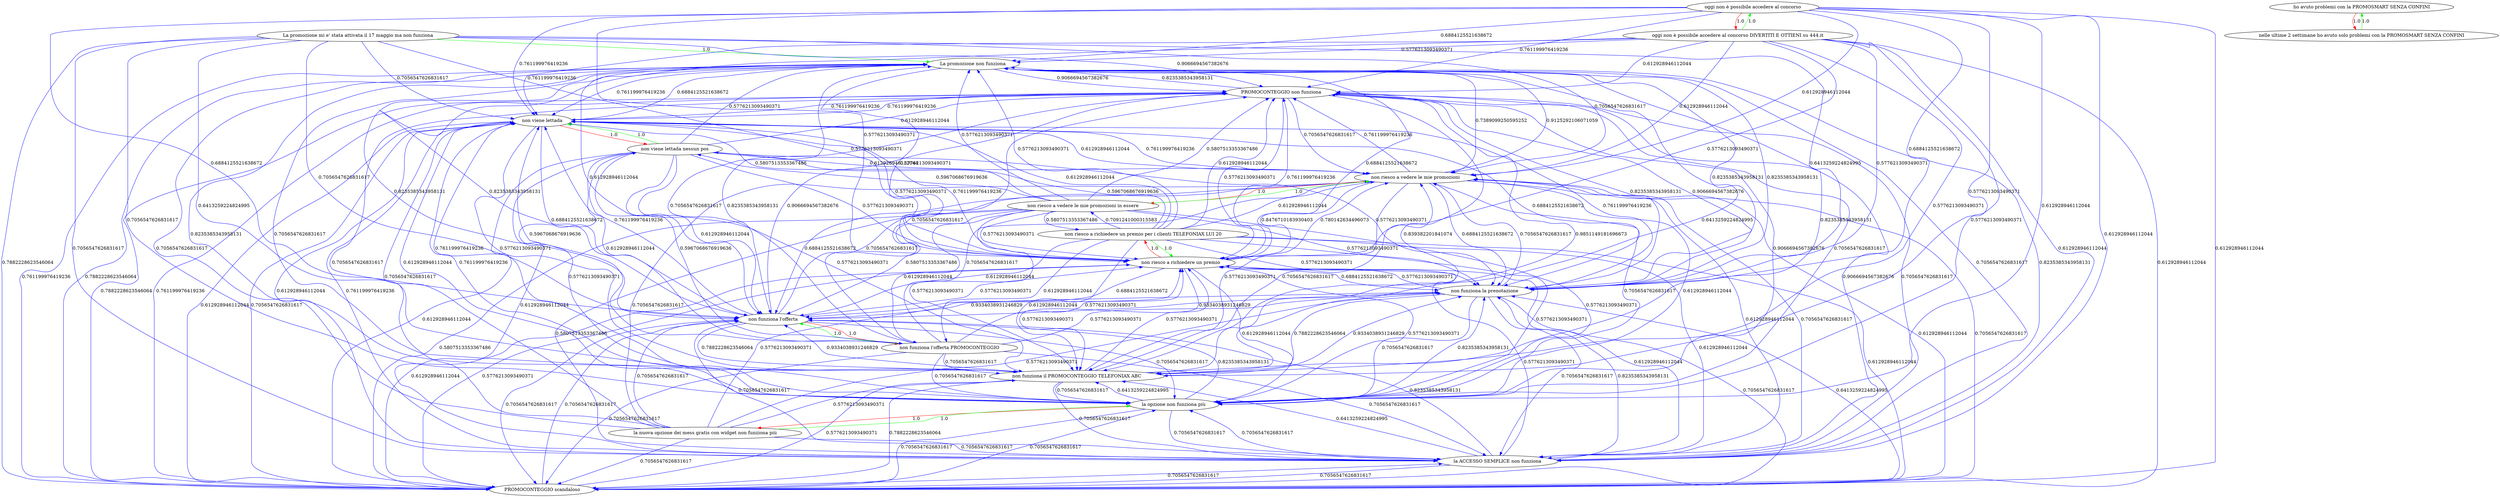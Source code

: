 digraph rawGraph {
"La promozione non funziona";"La promozione mi e' stata attivata il 17 maggio ma non funziona";"PROMOCONTEGGIO non funziona";"PROMOCONTEGGIO scandaloso";"la ACCESSO SEMPLICE non funziona";"la opzione non funziona più";"la nuova opzione dei mess gratis con widget non funziona più";"ho avuto problemi con la PROMOSMART SENZA CONFINI";"nelle ultime 2 settimane ho avuto solo problemi con la PROMOSMART SENZA CONFINI";"non funziona il PROMOCONTEGGIO TELEFONIAX ABC";"non funziona l'offerta";"non funziona l'offerta PROMOCONTEGGIO";"non funziona la prenotazione";"non riesco a richiedere un premio";"non riesco a richiedere un premio per i clienti TELEFONIAX LUI 20";"non riesco a vedere le mie promozioni";"non riesco a vedere le mie promozioni in essere";"non viene lettada";"non viene lettada nessun pos";"oggi non è possibile accedere al concorso";"oggi non è possibile accedere al concorso DIVERTITI E OTTIENI su 444.it";"La promozione mi e' stata attivata il 17 maggio ma non funziona" -> "La promozione non funziona" [label=1.0] [color=green]
"PROMOCONTEGGIO non funziona" -> "La promozione non funziona" [label=0.8235385343958131] [color=blue]
"La promozione non funziona" -> "PROMOCONTEGGIO non funziona" [label=0.9066694567382676] [color=blue]
"La promozione mi e' stata attivata il 17 maggio ma non funziona" -> "PROMOCONTEGGIO non funziona" [label=0.9066694567382676] [color=blue]
"PROMOCONTEGGIO scandaloso" -> "PROMOCONTEGGIO non funziona" [label=0.761199976419236] [color=blue]
"PROMOCONTEGGIO non funziona" -> "PROMOCONTEGGIO scandaloso" [label=0.7882228623546064] [color=blue]
"La promozione non funziona" -> "PROMOCONTEGGIO scandaloso" [label=0.7882228623546064] [color=blue]
"La promozione mi e' stata attivata il 17 maggio ma non funziona" -> "PROMOCONTEGGIO scandaloso" [label=0.7882228623546064] [color=blue]
"PROMOCONTEGGIO scandaloso" -> "La promozione non funziona" [label=0.761199976419236] [color=blue]
"la ACCESSO SEMPLICE non funziona" -> "PROMOCONTEGGIO non funziona" [label=0.9066694567382676] [color=blue]
"PROMOCONTEGGIO non funziona" -> "la ACCESSO SEMPLICE non funziona" [label=0.7056547626831617] [color=blue]
"La promozione non funziona" -> "la ACCESSO SEMPLICE non funziona" [label=0.7056547626831617] [color=blue]
"la ACCESSO SEMPLICE non funziona" -> "La promozione non funziona" [label=0.8235385343958131] [color=blue]
"La promozione mi e' stata attivata il 17 maggio ma non funziona" -> "la ACCESSO SEMPLICE non funziona" [label=0.7056547626831617] [color=blue]
"PROMOCONTEGGIO scandaloso" -> "la ACCESSO SEMPLICE non funziona" [label=0.7056547626831617] [color=blue]
"la ACCESSO SEMPLICE non funziona" -> "PROMOCONTEGGIO scandaloso" [label=0.7056547626831617] [color=blue]
"la nuova opzione dei mess gratis con widget non funziona più" -> "la opzione non funziona più" [label=1.0] [color=green]
"la opzione non funziona più" -> "la nuova opzione dei mess gratis con widget non funziona più" [label=1.0] [color=red]
"la ACCESSO SEMPLICE non funziona" -> "la opzione non funziona più" [label=0.7056547626831617] [color=blue]
"la opzione non funziona più" -> "la ACCESSO SEMPLICE non funziona" [label=0.7056547626831617] [color=blue]
"la opzione non funziona più" -> "PROMOCONTEGGIO non funziona" [label=0.9066694567382676] [color=blue]
"PROMOCONTEGGIO non funziona" -> "la opzione non funziona più" [label=0.7056547626831617] [color=blue]
"la opzione non funziona più" -> "La promozione non funziona" [label=0.8235385343958131] [color=blue]
"La promozione non funziona" -> "la opzione non funziona più" [label=0.7056547626831617] [color=blue]
"La promozione mi e' stata attivata il 17 maggio ma non funziona" -> "la opzione non funziona più" [label=0.7056547626831617] [color=blue]
"PROMOCONTEGGIO scandaloso" -> "la opzione non funziona più" [label=0.7056547626831617] [color=blue]
"la opzione non funziona più" -> "PROMOCONTEGGIO scandaloso" [label=0.7056547626831617] [color=blue]
"la nuova opzione dei mess gratis con widget non funziona più" -> "la ACCESSO SEMPLICE non funziona" [label=0.7056547626831617] [color=blue]
"la nuova opzione dei mess gratis con widget non funziona più" -> "PROMOCONTEGGIO scandaloso" [label=0.7056547626831617] [color=blue]
"la nuova opzione dei mess gratis con widget non funziona più" -> "PROMOCONTEGGIO non funziona" [label=0.7056547626831617] [color=blue]
"la nuova opzione dei mess gratis con widget non funziona più" -> "La promozione non funziona" [label=0.7056547626831617] [color=blue]
"nelle ultime 2 settimane ho avuto solo problemi con la PROMOSMART SENZA CONFINI" -> "ho avuto problemi con la PROMOSMART SENZA CONFINI" [label=1.0] [color=green]
"ho avuto problemi con la PROMOSMART SENZA CONFINI" -> "nelle ultime 2 settimane ho avuto solo problemi con la PROMOSMART SENZA CONFINI" [label=1.0] [color=red]
"la ACCESSO SEMPLICE non funziona" -> "non funziona il PROMOCONTEGGIO TELEFONIAX ABC" [label=0.6413259224824995] [color=blue]
"non funziona il PROMOCONTEGGIO TELEFONIAX ABC" -> "la ACCESSO SEMPLICE non funziona" [label=0.7056547626831617] [color=blue]
"PROMOCONTEGGIO scandaloso" -> "non funziona il PROMOCONTEGGIO TELEFONIAX ABC" [label=0.5776213093490371] [color=blue]
"non funziona il PROMOCONTEGGIO TELEFONIAX ABC" -> "PROMOCONTEGGIO scandaloso" [label=0.7882228623546064] [color=blue]
"non funziona il PROMOCONTEGGIO TELEFONIAX ABC" -> "PROMOCONTEGGIO non funziona" [label=0.9851149181696673] [color=blue]
"PROMOCONTEGGIO non funziona" -> "non funziona il PROMOCONTEGGIO TELEFONIAX ABC" [label=0.839382201841074] [color=blue]
"la opzione non funziona più" -> "non funziona il PROMOCONTEGGIO TELEFONIAX ABC" [label=0.6413259224824995] [color=blue]
"non funziona il PROMOCONTEGGIO TELEFONIAX ABC" -> "la opzione non funziona più" [label=0.7056547626831617] [color=blue]
"non funziona il PROMOCONTEGGIO TELEFONIAX ABC" -> "La promozione non funziona" [label=0.8235385343958131] [color=blue]
"La promozione non funziona" -> "non funziona il PROMOCONTEGGIO TELEFONIAX ABC" [label=0.6413259224824995] [color=blue]
"La promozione mi e' stata attivata il 17 maggio ma non funziona" -> "non funziona il PROMOCONTEGGIO TELEFONIAX ABC" [label=0.6413259224824995] [color=blue]
"la nuova opzione dei mess gratis con widget non funziona più" -> "non funziona il PROMOCONTEGGIO TELEFONIAX ABC" [label=0.5776213093490371] [color=blue]
"non funziona l'offerta PROMOCONTEGGIO" -> "non funziona l'offerta" [label=1.0] [color=green]
"non funziona l'offerta" -> "non funziona l'offerta PROMOCONTEGGIO" [label=1.0] [color=red]
"la ACCESSO SEMPLICE non funziona" -> "non funziona l'offerta" [label=0.8235385343958131] [color=blue]
"non funziona l'offerta" -> "la ACCESSO SEMPLICE non funziona" [label=0.7056547626831617] [color=blue]
"non funziona l'offerta" -> "PROMOCONTEGGIO non funziona" [label=0.9066694567382676] [color=blue]
"PROMOCONTEGGIO non funziona" -> "non funziona l'offerta" [label=0.8235385343958131] [color=blue]
"non funziona l'offerta" -> "non funziona il PROMOCONTEGGIO TELEFONIAX ABC" [label=0.7882228623546064] [color=blue]
"non funziona il PROMOCONTEGGIO TELEFONIAX ABC" -> "non funziona l'offerta" [label=0.9334038931246829] [color=blue]
"la opzione non funziona più" -> "non funziona l'offerta" [label=0.8235385343958131] [color=blue]
"non funziona l'offerta" -> "la opzione non funziona più" [label=0.7056547626831617] [color=blue]
"La promozione non funziona" -> "non funziona l'offerta" [label=0.8235385343958131] [color=blue]
"non funziona l'offerta" -> "La promozione non funziona" [label=0.8235385343958131] [color=blue]
"La promozione mi e' stata attivata il 17 maggio ma non funziona" -> "non funziona l'offerta" [label=0.7056547626831617] [color=blue]
"PROMOCONTEGGIO scandaloso" -> "non funziona l'offerta" [label=0.7056547626831617] [color=blue]
"la nuova opzione dei mess gratis con widget non funziona più" -> "non funziona l'offerta" [label=0.7056547626831617] [color=blue]
"non funziona l'offerta" -> "PROMOCONTEGGIO scandaloso" [label=0.7056547626831617] [color=blue]
"non funziona l'offerta PROMOCONTEGGIO" -> "la ACCESSO SEMPLICE non funziona" [label=0.7056547626831617] [color=blue]
"non funziona l'offerta PROMOCONTEGGIO" -> "PROMOCONTEGGIO scandaloso" [label=0.7056547626831617] [color=blue]
"non funziona l'offerta PROMOCONTEGGIO" -> "PROMOCONTEGGIO non funziona" [label=0.7056547626831617] [color=blue]
"non funziona l'offerta PROMOCONTEGGIO" -> "non funziona il PROMOCONTEGGIO TELEFONIAX ABC" [label=0.7056547626831617] [color=blue]
"non funziona l'offerta PROMOCONTEGGIO" -> "la opzione non funziona più" [label=0.7056547626831617] [color=blue]
"non funziona l'offerta PROMOCONTEGGIO" -> "La promozione non funziona" [label=0.7056547626831617] [color=blue]
"la ACCESSO SEMPLICE non funziona" -> "non funziona la prenotazione" [label=0.8235385343958131] [color=blue]
"non funziona la prenotazione" -> "la ACCESSO SEMPLICE non funziona" [label=0.7056547626831617] [color=blue]
"non funziona l'offerta" -> "non funziona la prenotazione" [label=0.9334038931246829] [color=blue]
"non funziona la prenotazione" -> "non funziona l'offerta" [label=0.9334038931246829] [color=blue]
"non funziona la prenotazione" -> "PROMOCONTEGGIO non funziona" [label=0.9066694567382676] [color=blue]
"PROMOCONTEGGIO non funziona" -> "non funziona la prenotazione" [label=0.8235385343958131] [color=blue]
"non funziona la prenotazione" -> "non funziona il PROMOCONTEGGIO TELEFONIAX ABC" [label=0.7882228623546064] [color=blue]
"non funziona il PROMOCONTEGGIO TELEFONIAX ABC" -> "non funziona la prenotazione" [label=0.9334038931246829] [color=blue]
"non funziona la prenotazione" -> "la opzione non funziona più" [label=0.7056547626831617] [color=blue]
"la opzione non funziona più" -> "non funziona la prenotazione" [label=0.8235385343958131] [color=blue]
"non funziona la prenotazione" -> "La promozione non funziona" [label=0.8235385343958131] [color=blue]
"La promozione non funziona" -> "non funziona la prenotazione" [label=0.8235385343958131] [color=blue]
"La promozione mi e' stata attivata il 17 maggio ma non funziona" -> "non funziona la prenotazione" [label=0.6413259224824995] [color=blue]
"PROMOCONTEGGIO scandaloso" -> "non funziona la prenotazione" [label=0.6413259224824995] [color=blue]
"la nuova opzione dei mess gratis con widget non funziona più" -> "non funziona la prenotazione" [label=0.5776213093490371] [color=blue]
"non funziona l'offerta PROMOCONTEGGIO" -> "non funziona la prenotazione" [label=0.5776213093490371] [color=blue]
"non funziona la prenotazione" -> "PROMOCONTEGGIO scandaloso" [label=0.7056547626831617] [color=blue]
"non riesco a richiedere un premio per i clienti TELEFONIAX LUI 20" -> "non riesco a richiedere un premio" [label=1.0] [color=green]
"non riesco a richiedere un premio" -> "non riesco a richiedere un premio per i clienti TELEFONIAX LUI 20" [label=1.0] [color=red]
"non riesco a richiedere un premio" -> "la ACCESSO SEMPLICE non funziona" [label=0.612928946112044] [color=blue]
"la ACCESSO SEMPLICE non funziona" -> "non riesco a richiedere un premio" [label=0.5776213093490371] [color=blue]
"non riesco a richiedere un premio" -> "non funziona l'offerta" [label=0.6884125521638672] [color=blue]
"non funziona l'offerta" -> "non riesco a richiedere un premio" [label=0.5776213093490371] [color=blue]
"non riesco a richiedere un premio per i clienti TELEFONIAX LUI 20" -> "non funziona l'offerta PROMOCONTEGGIO" [label=0.612928946112044] [color=blue]
"non riesco a richiedere un premio" -> "PROMOCONTEGGIO non funziona" [label=0.761199976419236] [color=blue]
"PROMOCONTEGGIO non funziona" -> "non riesco a richiedere un premio" [label=0.5776213093490371] [color=blue]
"non funziona il PROMOCONTEGGIO TELEFONIAX ABC" -> "non riesco a richiedere un premio" [label=0.5776213093490371] [color=blue]
"non riesco a richiedere un premio" -> "non funziona il PROMOCONTEGGIO TELEFONIAX ABC" [label=0.5776213093490371] [color=blue]
"non funziona la prenotazione" -> "non riesco a richiedere un premio" [label=0.5776213093490371] [color=blue]
"non riesco a richiedere un premio" -> "non funziona la prenotazione" [label=0.6884125521638672] [color=blue]
"non riesco a richiedere un premio" -> "la opzione non funziona più" [label=0.612928946112044] [color=blue]
"la opzione non funziona più" -> "non riesco a richiedere un premio" [label=0.5776213093490371] [color=blue]
"non riesco a richiedere un premio" -> "La promozione non funziona" [label=0.6884125521638672] [color=blue]
"La promozione non funziona" -> "non riesco a richiedere un premio" [label=0.5776213093490371] [color=blue]
"La promozione mi e' stata attivata il 17 maggio ma non funziona" -> "non riesco a richiedere un premio" [label=0.5776213093490371] [color=blue]
"PROMOCONTEGGIO scandaloso" -> "non riesco a richiedere un premio" [label=0.5776213093490371] [color=blue]
"la nuova opzione dei mess gratis con widget non funziona più" -> "non riesco a richiedere un premio" [label=0.5776213093490371] [color=blue]
"non funziona l'offerta PROMOCONTEGGIO" -> "non riesco a richiedere un premio" [label=0.5776213093490371] [color=blue]
"non riesco a richiedere un premio" -> "PROMOCONTEGGIO scandaloso" [label=0.612928946112044] [color=blue]
"non riesco a richiedere un premio per i clienti TELEFONIAX LUI 20" -> "la ACCESSO SEMPLICE non funziona" [label=0.612928946112044] [color=blue]
"non riesco a richiedere un premio per i clienti TELEFONIAX LUI 20" -> "PROMOCONTEGGIO scandaloso" [label=0.612928946112044] [color=blue]
"non riesco a richiedere un premio per i clienti TELEFONIAX LUI 20" -> "non funziona l'offerta" [label=0.612928946112044] [color=blue]
"non riesco a richiedere un premio per i clienti TELEFONIAX LUI 20" -> "PROMOCONTEGGIO non funziona" [label=0.612928946112044] [color=blue]
"non riesco a richiedere un premio per i clienti TELEFONIAX LUI 20" -> "non funziona il PROMOCONTEGGIO TELEFONIAX ABC" [label=0.612928946112044] [color=blue]
"non riesco a richiedere un premio per i clienti TELEFONIAX LUI 20" -> "non funziona la prenotazione" [label=0.5776213093490371] [color=blue]
"non riesco a richiedere un premio per i clienti TELEFONIAX LUI 20" -> "la opzione non funziona più" [label=0.5776213093490371] [color=blue]
"non riesco a richiedere un premio per i clienti TELEFONIAX LUI 20" -> "La promozione non funziona" [label=0.5776213093490371] [color=blue]
"non riesco a vedere le mie promozioni in essere" -> "non riesco a vedere le mie promozioni" [label=1.0] [color=green]
"non riesco a vedere le mie promozioni" -> "non riesco a vedere le mie promozioni in essere" [label=1.0] [color=red]
"non riesco a vedere le mie promozioni" -> "la ACCESSO SEMPLICE non funziona" [label=0.612928946112044] [color=blue]
"non riesco a vedere le mie promozioni" -> "non funziona l'offerta" [label=0.6884125521638672] [color=blue]
"non riesco a vedere le mie promozioni in essere" -> "non funziona l'offerta PROMOCONTEGGIO" [label=0.612928946112044] [color=blue]
"non riesco a vedere le mie promozioni" -> "PROMOCONTEGGIO non funziona" [label=0.761199976419236] [color=blue]
"non riesco a vedere le mie promozioni" -> "non funziona il PROMOCONTEGGIO TELEFONIAX ABC" [label=0.5776213093490371] [color=blue]
"non riesco a vedere le mie promozioni" -> "non funziona la prenotazione" [label=0.6884125521638672] [color=blue]
"non riesco a vedere le mie promozioni" -> "la opzione non funziona più" [label=0.612928946112044] [color=blue]
"La promozione non funziona" -> "non riesco a vedere le mie promozioni" [label=0.7389099250595252] [color=blue]
"non riesco a vedere le mie promozioni" -> "La promozione non funziona" [label=0.9125292106071059] [color=blue]
"non riesco a vedere le mie promozioni" -> "non riesco a richiedere un premio" [label=0.8476710183930403] [color=blue]
"non riesco a richiedere un premio" -> "non riesco a vedere le mie promozioni" [label=0.780142634496073] [color=blue]
"non riesco a richiedere un premio per i clienti TELEFONIAX LUI 20" -> "non riesco a vedere le mie promozioni in essere" [label=0.7091241000315583] [color=blue]
"non riesco a vedere le mie promozioni in essere" -> "non riesco a richiedere un premio per i clienti TELEFONIAX LUI 20" [label=0.5807513353367486] [color=blue]
"non riesco a vedere le mie promozioni" -> "PROMOCONTEGGIO scandaloso" [label=0.612928946112044] [color=blue]
"non riesco a vedere le mie promozioni in essere" -> "la ACCESSO SEMPLICE non funziona" [label=0.5807513353367486] [color=blue]
"non riesco a vedere le mie promozioni in essere" -> "PROMOCONTEGGIO scandaloso" [label=0.5807513353367486] [color=blue]
"non viene lettada nessun pos" -> "non viene lettada" [label=1.0] [color=green]
"non viene lettada" -> "non viene lettada nessun pos" [label=1.0] [color=red]
"non viene lettada" -> "la ACCESSO SEMPLICE non funziona" [label=0.612928946112044] [color=blue]
"la ACCESSO SEMPLICE non funziona" -> "non viene lettada" [label=0.761199976419236] [color=blue]
"non riesco a vedere le mie promozioni" -> "non viene lettada" [label=0.761199976419236] [color=blue]
"non riesco a vedere le mie promozioni in essere" -> "non viene lettada nessun pos" [label=0.5967068676919636] [color=blue]
"non viene lettada" -> "non funziona l'offerta" [label=0.6884125521638672] [color=blue]
"non funziona l'offerta" -> "non viene lettada" [label=0.761199976419236] [color=blue]
"non funziona l'offerta PROMOCONTEGGIO" -> "non viene lettada nessun pos" [label=0.5967068676919636] [color=blue]
"non viene lettada nessun pos" -> "non funziona l'offerta PROMOCONTEGGIO" [label=0.612928946112044] [color=blue]
"non viene lettada" -> "PROMOCONTEGGIO non funziona" [label=0.761199976419236] [color=blue]
"PROMOCONTEGGIO non funziona" -> "non viene lettada" [label=0.761199976419236] [color=blue]
"non funziona il PROMOCONTEGGIO TELEFONIAX ABC" -> "non viene lettada" [label=0.761199976419236] [color=blue]
"non viene lettada" -> "non funziona il PROMOCONTEGGIO TELEFONIAX ABC" [label=0.5776213093490371] [color=blue]
"non funziona la prenotazione" -> "non viene lettada" [label=0.761199976419236] [color=blue]
"non viene lettada" -> "non funziona la prenotazione" [label=0.6884125521638672] [color=blue]
"non viene lettada" -> "la opzione non funziona più" [label=0.612928946112044] [color=blue]
"la opzione non funziona più" -> "non viene lettada" [label=0.761199976419236] [color=blue]
"La promozione non funziona" -> "non viene lettada" [label=0.761199976419236] [color=blue]
"non viene lettada" -> "La promozione non funziona" [label=0.6884125521638672] [color=blue]
"non viene lettada" -> "non riesco a richiedere un premio" [label=0.5776213093490371] [color=blue]
"non riesco a richiedere un premio" -> "non viene lettada" [label=0.761199976419236] [color=blue]
"non riesco a richiedere un premio per i clienti TELEFONIAX LUI 20" -> "non viene lettada nessun pos" [label=0.5967068676919636] [color=blue]
"La promozione mi e' stata attivata il 17 maggio ma non funziona" -> "non viene lettada" [label=0.7056547626831617] [color=blue]
"PROMOCONTEGGIO scandaloso" -> "non viene lettada" [label=0.7056547626831617] [color=blue]
"la nuova opzione dei mess gratis con widget non funziona più" -> "non viene lettada" [label=0.7056547626831617] [color=blue]
"non funziona l'offerta PROMOCONTEGGIO" -> "non viene lettada" [label=0.5967068676919636] [color=blue]
"non riesco a richiedere un premio per i clienti TELEFONIAX LUI 20" -> "non viene lettada" [label=0.612928946112044] [color=blue]
"non riesco a vedere le mie promozioni in essere" -> "non viene lettada" [label=0.5807513353367486] [color=blue]
"non viene lettada" -> "PROMOCONTEGGIO scandaloso" [label=0.612928946112044] [color=blue]
"non viene lettada nessun pos" -> "la ACCESSO SEMPLICE non funziona" [label=0.612928946112044] [color=blue]
"non viene lettada nessun pos" -> "PROMOCONTEGGIO scandaloso" [label=0.612928946112044] [color=blue]
"non viene lettada nessun pos" -> "non funziona l'offerta" [label=0.612928946112044] [color=blue]
"non viene lettada nessun pos" -> "PROMOCONTEGGIO non funziona" [label=0.612928946112044] [color=blue]
"oggi non è possibile accedere al concorso DIVERTITI E OTTIENI su 444.it" -> "oggi non è possibile accedere al concorso" [label=1.0] [color=green]
"oggi non è possibile accedere al concorso" -> "oggi non è possibile accedere al concorso DIVERTITI E OTTIENI su 444.it" [label=1.0] [color=red]
"oggi non è possibile accedere al concorso" -> "la ACCESSO SEMPLICE non funziona" [label=0.612928946112044] [color=blue]
"oggi non è possibile accedere al concorso" -> "non funziona il PROMOCONTEGGIO TELEFONIAX ABC" [label=0.5776213093490371] [color=blue]
"oggi non è possibile accedere al concorso" -> "non viene lettada" [label=0.761199976419236] [color=blue]
"oggi non è possibile accedere al concorso" -> "PROMOCONTEGGIO non funziona" [label=0.761199976419236] [color=blue]
"oggi non è possibile accedere al concorso" -> "non funziona l'offerta" [label=0.6884125521638672] [color=blue]
"oggi non è possibile accedere al concorso" -> "non funziona la prenotazione" [label=0.6884125521638672] [color=blue]
"oggi non è possibile accedere al concorso" -> "la opzione non funziona più" [label=0.612928946112044] [color=blue]
"oggi non è possibile accedere al concorso" -> "La promozione non funziona" [label=0.6884125521638672] [color=blue]
"oggi non è possibile accedere al concorso" -> "non riesco a richiedere un premio" [label=0.5776213093490371] [color=blue]
"oggi non è possibile accedere al concorso" -> "PROMOCONTEGGIO scandaloso" [label=0.612928946112044] [color=blue]
"oggi non è possibile accedere al concorso DIVERTITI E OTTIENI su 444.it" -> "non viene lettada" [label=0.761199976419236] [color=blue]
"oggi non è possibile accedere al concorso DIVERTITI E OTTIENI su 444.it" -> "la ACCESSO SEMPLICE non funziona" [label=0.612928946112044] [color=blue]
"oggi non è possibile accedere al concorso DIVERTITI E OTTIENI su 444.it" -> "PROMOCONTEGGIO scandaloso" [label=0.612928946112044] [color=blue]
"La promozione mi e' stata attivata il 17 maggio ma non funziona" -> "non riesco a vedere le mie promozioni" [label=0.7056547626831617] [color=blue]
"PROMOCONTEGGIO non funziona" -> "non riesco a vedere le mie promozioni" [label=0.7056547626831617] [color=blue]
"PROMOCONTEGGIO scandaloso" -> "non riesco a vedere le mie promozioni" [label=0.7056547626831617] [color=blue]
"la ACCESSO SEMPLICE non funziona" -> "non riesco a vedere le mie promozioni" [label=0.7056547626831617] [color=blue]
"la opzione non funziona più" -> "non riesco a vedere le mie promozioni" [label=0.7056547626831617] [color=blue]
"la nuova opzione dei mess gratis con widget non funziona più" -> "non riesco a vedere le mie promozioni" [label=0.7056547626831617] [color=blue]
"non funziona il PROMOCONTEGGIO TELEFONIAX ABC" -> "non riesco a vedere le mie promozioni" [label=0.7056547626831617] [color=blue]
"non funziona l'offerta" -> "non riesco a vedere le mie promozioni" [label=0.7056547626831617] [color=blue]
"non funziona l'offerta PROMOCONTEGGIO" -> "non riesco a vedere le mie promozioni" [label=0.7056547626831617] [color=blue]
"non funziona la prenotazione" -> "non riesco a vedere le mie promozioni" [label=0.7056547626831617] [color=blue]
"non riesco a richiedere un premio per i clienti TELEFONIAX LUI 20" -> "non riesco a vedere le mie promozioni" [label=0.612928946112044] [color=blue]
"non riesco a vedere le mie promozioni in essere" -> "non funziona l'offerta" [label=0.5807513353367486] [color=blue]
"non riesco a vedere le mie promozioni in essere" -> "PROMOCONTEGGIO non funziona" [label=0.5807513353367486] [color=blue]
"non riesco a vedere le mie promozioni in essere" -> "non funziona il PROMOCONTEGGIO TELEFONIAX ABC" [label=0.5776213093490371] [color=blue]
"non riesco a vedere le mie promozioni in essere" -> "non funziona la prenotazione" [label=0.5776213093490371] [color=blue]
"non riesco a vedere le mie promozioni in essere" -> "la opzione non funziona più" [label=0.5776213093490371] [color=blue]
"non riesco a vedere le mie promozioni in essere" -> "La promozione non funziona" [label=0.5776213093490371] [color=blue]
"non riesco a vedere le mie promozioni in essere" -> "non riesco a richiedere un premio" [label=0.5776213093490371] [color=blue]
"non viene lettada" -> "non riesco a vedere le mie promozioni" [label=0.612928946112044] [color=blue]
"non viene lettada nessun pos" -> "non riesco a vedere le mie promozioni" [label=0.612928946112044] [color=blue]
"non viene lettada nessun pos" -> "non funziona il PROMOCONTEGGIO TELEFONIAX ABC" [label=0.5776213093490371] [color=blue]
"non viene lettada nessun pos" -> "non funziona la prenotazione" [label=0.5776213093490371] [color=blue]
"non viene lettada nessun pos" -> "la opzione non funziona più" [label=0.5776213093490371] [color=blue]
"non viene lettada nessun pos" -> "La promozione non funziona" [label=0.5776213093490371] [color=blue]
"non viene lettada nessun pos" -> "non riesco a richiedere un premio" [label=0.5776213093490371] [color=blue]
"oggi non è possibile accedere al concorso" -> "non riesco a vedere le mie promozioni" [label=0.612928946112044] [color=blue]
"oggi non è possibile accedere al concorso DIVERTITI E OTTIENI su 444.it" -> "non funziona l'offerta" [label=0.612928946112044] [color=blue]
"oggi non è possibile accedere al concorso DIVERTITI E OTTIENI su 444.it" -> "PROMOCONTEGGIO non funziona" [label=0.612928946112044] [color=blue]
"oggi non è possibile accedere al concorso DIVERTITI E OTTIENI su 444.it" -> "non riesco a vedere le mie promozioni" [label=0.612928946112044] [color=blue]
"oggi non è possibile accedere al concorso DIVERTITI E OTTIENI su 444.it" -> "non funziona il PROMOCONTEGGIO TELEFONIAX ABC" [label=0.5776213093490371] [color=blue]
"oggi non è possibile accedere al concorso DIVERTITI E OTTIENI su 444.it" -> "non funziona la prenotazione" [label=0.5776213093490371] [color=blue]
"oggi non è possibile accedere al concorso DIVERTITI E OTTIENI su 444.it" -> "la opzione non funziona più" [label=0.5776213093490371] [color=blue]
"oggi non è possibile accedere al concorso DIVERTITI E OTTIENI su 444.it" -> "La promozione non funziona" [label=0.5776213093490371] [color=blue]
"oggi non è possibile accedere al concorso DIVERTITI E OTTIENI su 444.it" -> "non riesco a richiedere un premio" [label=0.5776213093490371] [color=blue]
}